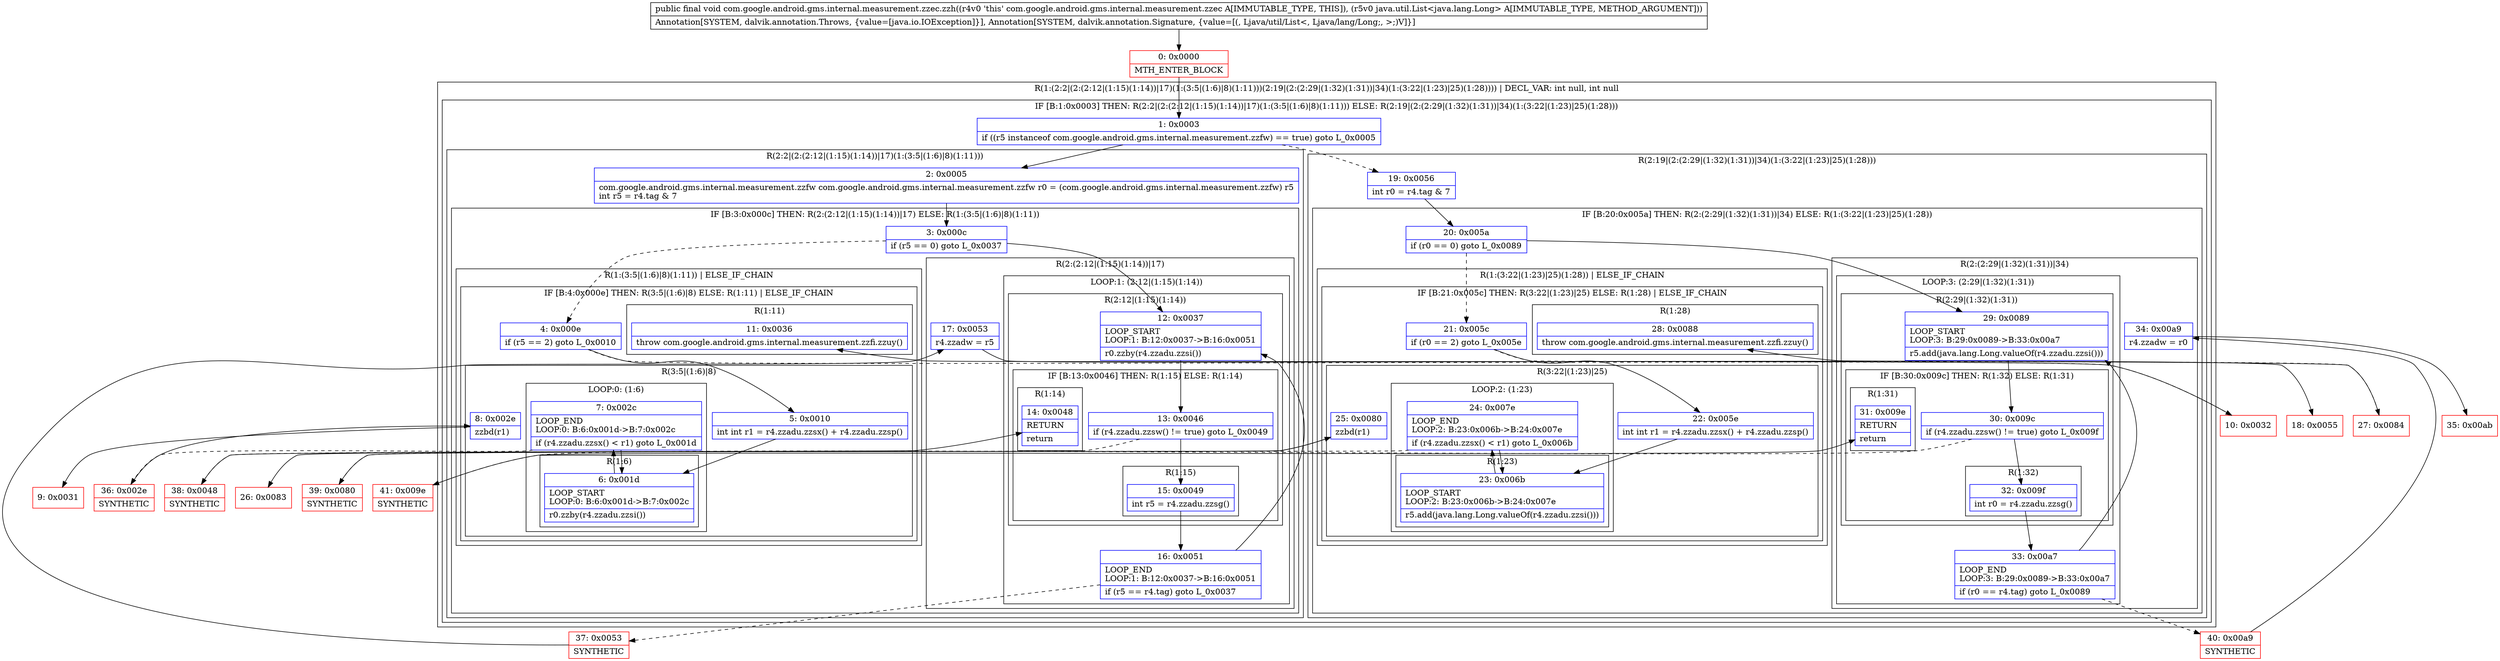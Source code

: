 digraph "CFG forcom.google.android.gms.internal.measurement.zzec.zzh(Ljava\/util\/List;)V" {
subgraph cluster_Region_5243700 {
label = "R(1:(2:2|(2:(2:12|(1:15)(1:14))|17)(1:(3:5|(1:6)|8)(1:11)))(2:19|(2:(2:29|(1:32)(1:31))|34)(1:(3:22|(1:23)|25)(1:28)))) | DECL_VAR: int null, int null\l";
node [shape=record,color=blue];
subgraph cluster_IfRegion_963544861 {
label = "IF [B:1:0x0003] THEN: R(2:2|(2:(2:12|(1:15)(1:14))|17)(1:(3:5|(1:6)|8)(1:11))) ELSE: R(2:19|(2:(2:29|(1:32)(1:31))|34)(1:(3:22|(1:23)|25)(1:28)))";
node [shape=record,color=blue];
Node_1 [shape=record,label="{1\:\ 0x0003|if ((r5 instanceof com.google.android.gms.internal.measurement.zzfw) == true) goto L_0x0005\l}"];
subgraph cluster_Region_1099031171 {
label = "R(2:2|(2:(2:12|(1:15)(1:14))|17)(1:(3:5|(1:6)|8)(1:11)))";
node [shape=record,color=blue];
Node_2 [shape=record,label="{2\:\ 0x0005|com.google.android.gms.internal.measurement.zzfw com.google.android.gms.internal.measurement.zzfw r0 = (com.google.android.gms.internal.measurement.zzfw) r5\lint r5 = r4.tag & 7\l}"];
subgraph cluster_IfRegion_1415942723 {
label = "IF [B:3:0x000c] THEN: R(2:(2:12|(1:15)(1:14))|17) ELSE: R(1:(3:5|(1:6)|8)(1:11))";
node [shape=record,color=blue];
Node_3 [shape=record,label="{3\:\ 0x000c|if (r5 == 0) goto L_0x0037\l}"];
subgraph cluster_Region_1323208136 {
label = "R(2:(2:12|(1:15)(1:14))|17)";
node [shape=record,color=blue];
subgraph cluster_LoopRegion_919729883 {
label = "LOOP:1: (2:12|(1:15)(1:14))";
node [shape=record,color=blue];
Node_16 [shape=record,label="{16\:\ 0x0051|LOOP_END\lLOOP:1: B:12:0x0037\-\>B:16:0x0051\l|if (r5 == r4.tag) goto L_0x0037\l}"];
subgraph cluster_Region_1241751999 {
label = "R(2:12|(1:15)(1:14))";
node [shape=record,color=blue];
Node_12 [shape=record,label="{12\:\ 0x0037|LOOP_START\lLOOP:1: B:12:0x0037\-\>B:16:0x0051\l|r0.zzby(r4.zzadu.zzsi())\l}"];
subgraph cluster_IfRegion_2080852726 {
label = "IF [B:13:0x0046] THEN: R(1:15) ELSE: R(1:14)";
node [shape=record,color=blue];
Node_13 [shape=record,label="{13\:\ 0x0046|if (r4.zzadu.zzsw() != true) goto L_0x0049\l}"];
subgraph cluster_Region_1298641687 {
label = "R(1:15)";
node [shape=record,color=blue];
Node_15 [shape=record,label="{15\:\ 0x0049|int r5 = r4.zzadu.zzsg()\l}"];
}
subgraph cluster_Region_1011587229 {
label = "R(1:14)";
node [shape=record,color=blue];
Node_14 [shape=record,label="{14\:\ 0x0048|RETURN\l|return\l}"];
}
}
}
}
Node_17 [shape=record,label="{17\:\ 0x0053|r4.zzadw = r5\l}"];
}
subgraph cluster_Region_1006790019 {
label = "R(1:(3:5|(1:6)|8)(1:11)) | ELSE_IF_CHAIN\l";
node [shape=record,color=blue];
subgraph cluster_IfRegion_440330166 {
label = "IF [B:4:0x000e] THEN: R(3:5|(1:6)|8) ELSE: R(1:11) | ELSE_IF_CHAIN\l";
node [shape=record,color=blue];
Node_4 [shape=record,label="{4\:\ 0x000e|if (r5 == 2) goto L_0x0010\l}"];
subgraph cluster_Region_590397682 {
label = "R(3:5|(1:6)|8)";
node [shape=record,color=blue];
Node_5 [shape=record,label="{5\:\ 0x0010|int int r1 = r4.zzadu.zzsx() + r4.zzadu.zzsp()\l}"];
subgraph cluster_LoopRegion_1405038728 {
label = "LOOP:0: (1:6)";
node [shape=record,color=blue];
Node_7 [shape=record,label="{7\:\ 0x002c|LOOP_END\lLOOP:0: B:6:0x001d\-\>B:7:0x002c\l|if (r4.zzadu.zzsx() \< r1) goto L_0x001d\l}"];
subgraph cluster_Region_1870825953 {
label = "R(1:6)";
node [shape=record,color=blue];
Node_6 [shape=record,label="{6\:\ 0x001d|LOOP_START\lLOOP:0: B:6:0x001d\-\>B:7:0x002c\l|r0.zzby(r4.zzadu.zzsi())\l}"];
}
}
Node_8 [shape=record,label="{8\:\ 0x002e|zzbd(r1)\l}"];
}
subgraph cluster_Region_1897483121 {
label = "R(1:11)";
node [shape=record,color=blue];
Node_11 [shape=record,label="{11\:\ 0x0036|throw com.google.android.gms.internal.measurement.zzfi.zzuy()\l}"];
}
}
}
}
}
subgraph cluster_Region_1584298581 {
label = "R(2:19|(2:(2:29|(1:32)(1:31))|34)(1:(3:22|(1:23)|25)(1:28)))";
node [shape=record,color=blue];
Node_19 [shape=record,label="{19\:\ 0x0056|int r0 = r4.tag & 7\l}"];
subgraph cluster_IfRegion_1298633565 {
label = "IF [B:20:0x005a] THEN: R(2:(2:29|(1:32)(1:31))|34) ELSE: R(1:(3:22|(1:23)|25)(1:28))";
node [shape=record,color=blue];
Node_20 [shape=record,label="{20\:\ 0x005a|if (r0 == 0) goto L_0x0089\l}"];
subgraph cluster_Region_1444651614 {
label = "R(2:(2:29|(1:32)(1:31))|34)";
node [shape=record,color=blue];
subgraph cluster_LoopRegion_655831194 {
label = "LOOP:3: (2:29|(1:32)(1:31))";
node [shape=record,color=blue];
Node_33 [shape=record,label="{33\:\ 0x00a7|LOOP_END\lLOOP:3: B:29:0x0089\-\>B:33:0x00a7\l|if (r0 == r4.tag) goto L_0x0089\l}"];
subgraph cluster_Region_932183902 {
label = "R(2:29|(1:32)(1:31))";
node [shape=record,color=blue];
Node_29 [shape=record,label="{29\:\ 0x0089|LOOP_START\lLOOP:3: B:29:0x0089\-\>B:33:0x00a7\l|r5.add(java.lang.Long.valueOf(r4.zzadu.zzsi()))\l}"];
subgraph cluster_IfRegion_1474299458 {
label = "IF [B:30:0x009c] THEN: R(1:32) ELSE: R(1:31)";
node [shape=record,color=blue];
Node_30 [shape=record,label="{30\:\ 0x009c|if (r4.zzadu.zzsw() != true) goto L_0x009f\l}"];
subgraph cluster_Region_176574285 {
label = "R(1:32)";
node [shape=record,color=blue];
Node_32 [shape=record,label="{32\:\ 0x009f|int r0 = r4.zzadu.zzsg()\l}"];
}
subgraph cluster_Region_2019643200 {
label = "R(1:31)";
node [shape=record,color=blue];
Node_31 [shape=record,label="{31\:\ 0x009e|RETURN\l|return\l}"];
}
}
}
}
Node_34 [shape=record,label="{34\:\ 0x00a9|r4.zzadw = r0\l}"];
}
subgraph cluster_Region_1125695998 {
label = "R(1:(3:22|(1:23)|25)(1:28)) | ELSE_IF_CHAIN\l";
node [shape=record,color=blue];
subgraph cluster_IfRegion_1100881809 {
label = "IF [B:21:0x005c] THEN: R(3:22|(1:23)|25) ELSE: R(1:28) | ELSE_IF_CHAIN\l";
node [shape=record,color=blue];
Node_21 [shape=record,label="{21\:\ 0x005c|if (r0 == 2) goto L_0x005e\l}"];
subgraph cluster_Region_1732795803 {
label = "R(3:22|(1:23)|25)";
node [shape=record,color=blue];
Node_22 [shape=record,label="{22\:\ 0x005e|int int r1 = r4.zzadu.zzsx() + r4.zzadu.zzsp()\l}"];
subgraph cluster_LoopRegion_1594657304 {
label = "LOOP:2: (1:23)";
node [shape=record,color=blue];
Node_24 [shape=record,label="{24\:\ 0x007e|LOOP_END\lLOOP:2: B:23:0x006b\-\>B:24:0x007e\l|if (r4.zzadu.zzsx() \< r1) goto L_0x006b\l}"];
subgraph cluster_Region_187020236 {
label = "R(1:23)";
node [shape=record,color=blue];
Node_23 [shape=record,label="{23\:\ 0x006b|LOOP_START\lLOOP:2: B:23:0x006b\-\>B:24:0x007e\l|r5.add(java.lang.Long.valueOf(r4.zzadu.zzsi()))\l}"];
}
}
Node_25 [shape=record,label="{25\:\ 0x0080|zzbd(r1)\l}"];
}
subgraph cluster_Region_1545631484 {
label = "R(1:28)";
node [shape=record,color=blue];
Node_28 [shape=record,label="{28\:\ 0x0088|throw com.google.android.gms.internal.measurement.zzfi.zzuy()\l}"];
}
}
}
}
}
}
}
Node_0 [shape=record,color=red,label="{0\:\ 0x0000|MTH_ENTER_BLOCK\l}"];
Node_9 [shape=record,color=red,label="{9\:\ 0x0031}"];
Node_10 [shape=record,color=red,label="{10\:\ 0x0032}"];
Node_18 [shape=record,color=red,label="{18\:\ 0x0055}"];
Node_26 [shape=record,color=red,label="{26\:\ 0x0083}"];
Node_27 [shape=record,color=red,label="{27\:\ 0x0084}"];
Node_35 [shape=record,color=red,label="{35\:\ 0x00ab}"];
Node_36 [shape=record,color=red,label="{36\:\ 0x002e|SYNTHETIC\l}"];
Node_37 [shape=record,color=red,label="{37\:\ 0x0053|SYNTHETIC\l}"];
Node_38 [shape=record,color=red,label="{38\:\ 0x0048|SYNTHETIC\l}"];
Node_39 [shape=record,color=red,label="{39\:\ 0x0080|SYNTHETIC\l}"];
Node_40 [shape=record,color=red,label="{40\:\ 0x00a9|SYNTHETIC\l}"];
Node_41 [shape=record,color=red,label="{41\:\ 0x009e|SYNTHETIC\l}"];
MethodNode[shape=record,label="{public final void com.google.android.gms.internal.measurement.zzec.zzh((r4v0 'this' com.google.android.gms.internal.measurement.zzec A[IMMUTABLE_TYPE, THIS]), (r5v0 java.util.List\<java.lang.Long\> A[IMMUTABLE_TYPE, METHOD_ARGUMENT]))  | Annotation[SYSTEM, dalvik.annotation.Throws, \{value=[java.io.IOException]\}], Annotation[SYSTEM, dalvik.annotation.Signature, \{value=[(, Ljava\/util\/List\<, Ljava\/lang\/Long;, \>;)V]\}]\l}"];
MethodNode -> Node_0;
Node_1 -> Node_2;
Node_1 -> Node_19[style=dashed];
Node_2 -> Node_3;
Node_3 -> Node_4[style=dashed];
Node_3 -> Node_12;
Node_16 -> Node_12;
Node_16 -> Node_37[style=dashed];
Node_12 -> Node_13;
Node_13 -> Node_15;
Node_13 -> Node_38[style=dashed];
Node_15 -> Node_16;
Node_17 -> Node_18;
Node_4 -> Node_5;
Node_4 -> Node_10[style=dashed];
Node_5 -> Node_6;
Node_7 -> Node_6;
Node_7 -> Node_36[style=dashed];
Node_6 -> Node_7;
Node_8 -> Node_9;
Node_19 -> Node_20;
Node_20 -> Node_21[style=dashed];
Node_20 -> Node_29;
Node_33 -> Node_29;
Node_33 -> Node_40[style=dashed];
Node_29 -> Node_30;
Node_30 -> Node_32;
Node_30 -> Node_41[style=dashed];
Node_32 -> Node_33;
Node_34 -> Node_35;
Node_21 -> Node_22;
Node_21 -> Node_27[style=dashed];
Node_22 -> Node_23;
Node_24 -> Node_23;
Node_24 -> Node_39[style=dashed];
Node_23 -> Node_24;
Node_25 -> Node_26;
Node_0 -> Node_1;
Node_10 -> Node_11;
Node_27 -> Node_28;
Node_36 -> Node_8;
Node_37 -> Node_17;
Node_38 -> Node_14;
Node_39 -> Node_25;
Node_40 -> Node_34;
Node_41 -> Node_31;
}

